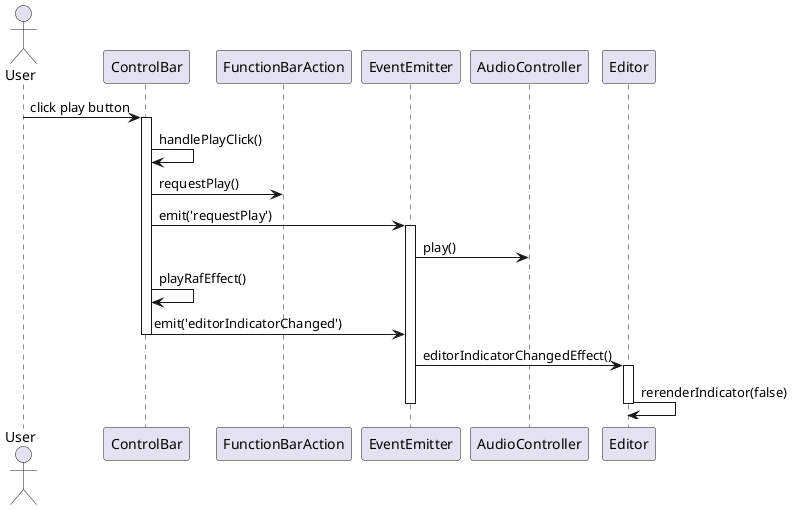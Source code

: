 @startuml
actor User

User -> ControlBar: click play button
activate ControlBar
ControlBar -> ControlBar: handlePlayClick()
ControlBar -> FunctionBarAction: requestPlay()
ControlBar -> EventEmitter: emit('requestPlay')
activate EventEmitter
EventEmitter -> AudioController: play()
ControlBar -> ControlBar: playRafEffect()
ControlBar -> EventEmitter: emit('editorIndicatorChanged')
deactivate ControlBar
EventEmitter -> Editor: editorIndicatorChangedEffect()
activate Editor
Editor -> Editor: rerenderIndicator(false)
deactivate Editor
deactivate EventEmitter

@enduml
